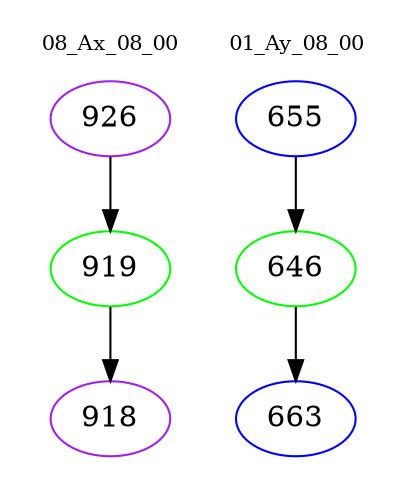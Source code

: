 digraph{
subgraph cluster_0 {
color = white
label = "08_Ax_08_00";
fontsize=10;
T0_926 [label="926", color="purple"]
T0_926 -> T0_919 [color="black"]
T0_919 [label="919", color="green"]
T0_919 -> T0_918 [color="black"]
T0_918 [label="918", color="purple"]
}
subgraph cluster_1 {
color = white
label = "01_Ay_08_00";
fontsize=10;
T1_655 [label="655", color="blue"]
T1_655 -> T1_646 [color="black"]
T1_646 [label="646", color="green"]
T1_646 -> T1_663 [color="black"]
T1_663 [label="663", color="blue"]
}
}
